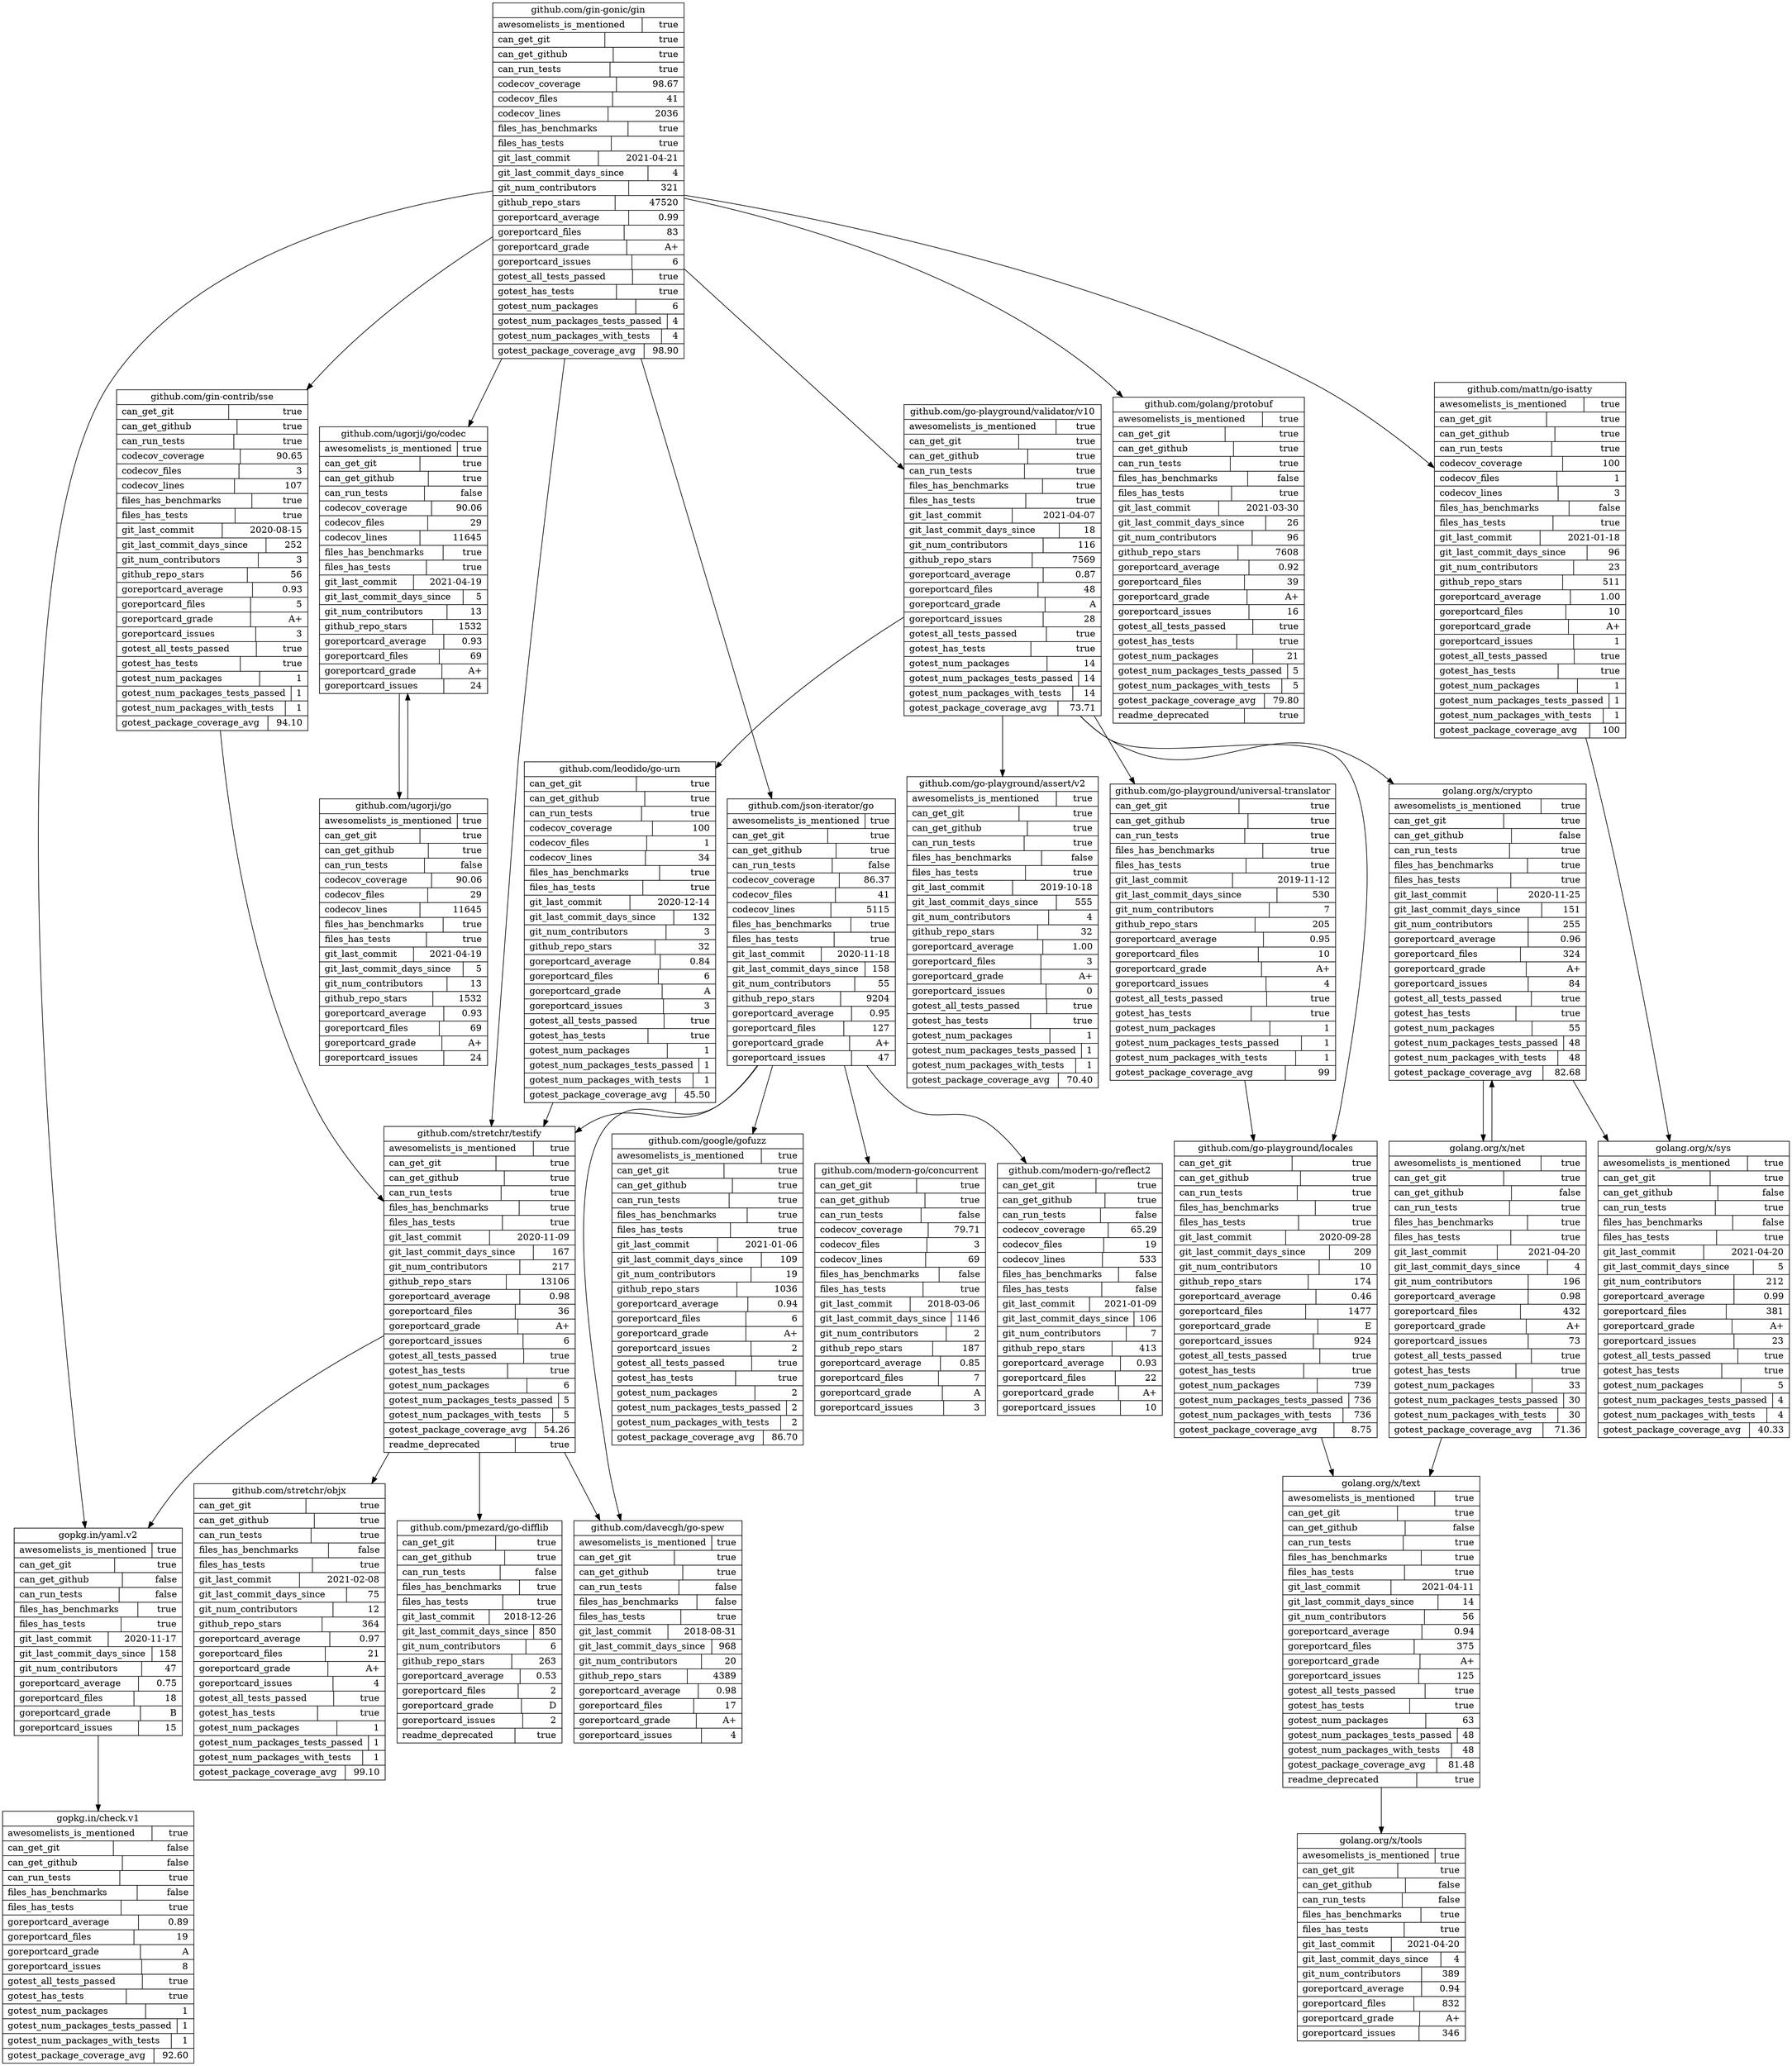 digraph G {
rankdir=TB
"github.com/gin-contrib/sse"
[
shape=record
label="{ github.com/gin-contrib/sse | {can_get_git\l | true\r} | {can_get_github\l | true\r} | {can_run_tests\l | true\r} | {codecov_coverage\l | 90.65\r} | {codecov_files\l | 3\r} | {codecov_lines\l | 107\r} | {files_has_benchmarks\l | true\r} | {files_has_tests\l | true\r} | {git_last_commit\l | 2020-08-15\r} | {git_last_commit_days_since\l | 252\r} | {git_num_contributors\l | 3\r} | {github_repo_stars\l | 56\r} | {goreportcard_average\l | 0.93\r} | {goreportcard_files\l | 5\r} | {goreportcard_grade\l | A+\r} | {goreportcard_issues\l | 3\r} | {gotest_all_tests_passed\l | true\r} | {gotest_has_tests\l | true\r} | {gotest_num_packages\l | 1\r} | {gotest_num_packages_tests_passed\l | 1\r} | {gotest_num_packages_with_tests\l | 1\r} | {gotest_package_coverage_avg\l | 94.10\r} }"
]

"github.com/ugorji/go/codec"
[
shape=record
label="{ github.com/ugorji/go/codec | {awesomelists_is_mentioned\l | true\r} | {can_get_git\l | true\r} | {can_get_github\l | true\r} | {can_run_tests\l | false\r} | {codecov_coverage\l | 90.06\r} | {codecov_files\l | 29\r} | {codecov_lines\l | 11645\r} | {files_has_benchmarks\l | true\r} | {files_has_tests\l | true\r} | {git_last_commit\l | 2021-04-19\r} | {git_last_commit_days_since\l | 5\r} | {git_num_contributors\l | 13\r} | {github_repo_stars\l | 1532\r} | {goreportcard_average\l | 0.93\r} | {goreportcard_files\l | 69\r} | {goreportcard_grade\l | A+\r} | {goreportcard_issues\l | 24\r} }"
]

"github.com/go-playground/locales"
[
shape=record
label="{ github.com/go-playground/locales | {can_get_git\l | true\r} | {can_get_github\l | true\r} | {can_run_tests\l | true\r} | {files_has_benchmarks\l | true\r} | {files_has_tests\l | true\r} | {git_last_commit\l | 2020-09-28\r} | {git_last_commit_days_since\l | 209\r} | {git_num_contributors\l | 10\r} | {github_repo_stars\l | 174\r} | {goreportcard_average\l | 0.46\r} | {goreportcard_files\l | 1477\r} | {goreportcard_grade\l | E\r} | {goreportcard_issues\l | 924\r} | {gotest_all_tests_passed\l | true\r} | {gotest_has_tests\l | true\r} | {gotest_num_packages\l | 739\r} | {gotest_num_packages_tests_passed\l | 736\r} | {gotest_num_packages_with_tests\l | 736\r} | {gotest_package_coverage_avg\l | 8.75\r} }"
]

"github.com/modern-go/concurrent"
[
shape=record
label="{ github.com/modern-go/concurrent | {can_get_git\l | true\r} | {can_get_github\l | true\r} | {can_run_tests\l | false\r} | {codecov_coverage\l | 79.71\r} | {codecov_files\l | 3\r} | {codecov_lines\l | 69\r} | {files_has_benchmarks\l | false\r} | {files_has_tests\l | true\r} | {git_last_commit\l | 2018-03-06\r} | {git_last_commit_days_since\l | 1146\r} | {git_num_contributors\l | 2\r} | {github_repo_stars\l | 187\r} | {goreportcard_average\l | 0.85\r} | {goreportcard_files\l | 7\r} | {goreportcard_grade\l | A\r} | {goreportcard_issues\l | 3\r} }"
]

"gopkg.in/check.v1"
[
shape=record
label="{ gopkg.in/check.v1 | {awesomelists_is_mentioned\l | true\r} | {can_get_git\l | false\r} | {can_get_github\l | false\r} | {can_run_tests\l | true\r} | {files_has_benchmarks\l | false\r} | {files_has_tests\l | true\r} | {goreportcard_average\l | 0.89\r} | {goreportcard_files\l | 19\r} | {goreportcard_grade\l | A\r} | {goreportcard_issues\l | 8\r} | {gotest_all_tests_passed\l | true\r} | {gotest_has_tests\l | true\r} | {gotest_num_packages\l | 1\r} | {gotest_num_packages_tests_passed\l | 1\r} | {gotest_num_packages_with_tests\l | 1\r} | {gotest_package_coverage_avg\l | 92.60\r} }"
]

"golang.org/x/net"
[
shape=record
label="{ golang.org/x/net | {awesomelists_is_mentioned\l | true\r} | {can_get_git\l | true\r} | {can_get_github\l | false\r} | {can_run_tests\l | true\r} | {files_has_benchmarks\l | true\r} | {files_has_tests\l | true\r} | {git_last_commit\l | 2021-04-20\r} | {git_last_commit_days_since\l | 4\r} | {git_num_contributors\l | 196\r} | {goreportcard_average\l | 0.98\r} | {goreportcard_files\l | 432\r} | {goreportcard_grade\l | A+\r} | {goreportcard_issues\l | 73\r} | {gotest_all_tests_passed\l | true\r} | {gotest_has_tests\l | true\r} | {gotest_num_packages\l | 33\r} | {gotest_num_packages_tests_passed\l | 30\r} | {gotest_num_packages_with_tests\l | 30\r} | {gotest_package_coverage_avg\l | 71.36\r} }"
]

"github.com/gin-gonic/gin"
[
shape=record
label="{ github.com/gin-gonic/gin | {awesomelists_is_mentioned\l | true\r} | {can_get_git\l | true\r} | {can_get_github\l | true\r} | {can_run_tests\l | true\r} | {codecov_coverage\l | 98.67\r} | {codecov_files\l | 41\r} | {codecov_lines\l | 2036\r} | {files_has_benchmarks\l | true\r} | {files_has_tests\l | true\r} | {git_last_commit\l | 2021-04-21\r} | {git_last_commit_days_since\l | 4\r} | {git_num_contributors\l | 321\r} | {github_repo_stars\l | 47520\r} | {goreportcard_average\l | 0.99\r} | {goreportcard_files\l | 83\r} | {goreportcard_grade\l | A+\r} | {goreportcard_issues\l | 6\r} | {gotest_all_tests_passed\l | true\r} | {gotest_has_tests\l | true\r} | {gotest_num_packages\l | 6\r} | {gotest_num_packages_tests_passed\l | 4\r} | {gotest_num_packages_with_tests\l | 4\r} | {gotest_package_coverage_avg\l | 98.90\r} }"
]

"github.com/golang/protobuf"
[
shape=record
label="{ github.com/golang/protobuf | {awesomelists_is_mentioned\l | true\r} | {can_get_git\l | true\r} | {can_get_github\l | true\r} | {can_run_tests\l | true\r} | {files_has_benchmarks\l | false\r} | {files_has_tests\l | true\r} | {git_last_commit\l | 2021-03-30\r} | {git_last_commit_days_since\l | 26\r} | {git_num_contributors\l | 96\r} | {github_repo_stars\l | 7608\r} | {goreportcard_average\l | 0.92\r} | {goreportcard_files\l | 39\r} | {goreportcard_grade\l | A+\r} | {goreportcard_issues\l | 16\r} | {gotest_all_tests_passed\l | true\r} | {gotest_has_tests\l | true\r} | {gotest_num_packages\l | 21\r} | {gotest_num_packages_tests_passed\l | 5\r} | {gotest_num_packages_with_tests\l | 5\r} | {gotest_package_coverage_avg\l | 79.80\r} | {readme_deprecated\l | true\r} }"
]

"golang.org/x/crypto"
[
shape=record
label="{ golang.org/x/crypto | {awesomelists_is_mentioned\l | true\r} | {can_get_git\l | true\r} | {can_get_github\l | false\r} | {can_run_tests\l | true\r} | {files_has_benchmarks\l | true\r} | {files_has_tests\l | true\r} | {git_last_commit\l | 2020-11-25\r} | {git_last_commit_days_since\l | 151\r} | {git_num_contributors\l | 255\r} | {goreportcard_average\l | 0.96\r} | {goreportcard_files\l | 324\r} | {goreportcard_grade\l | A+\r} | {goreportcard_issues\l | 84\r} | {gotest_all_tests_passed\l | true\r} | {gotest_has_tests\l | true\r} | {gotest_num_packages\l | 55\r} | {gotest_num_packages_tests_passed\l | 48\r} | {gotest_num_packages_with_tests\l | 48\r} | {gotest_package_coverage_avg\l | 82.68\r} }"
]

"github.com/modern-go/reflect2"
[
shape=record
label="{ github.com/modern-go/reflect2 | {can_get_git\l | true\r} | {can_get_github\l | true\r} | {can_run_tests\l | false\r} | {codecov_coverage\l | 65.29\r} | {codecov_files\l | 19\r} | {codecov_lines\l | 533\r} | {files_has_benchmarks\l | false\r} | {files_has_tests\l | false\r} | {git_last_commit\l | 2021-01-09\r} | {git_last_commit_days_since\l | 106\r} | {git_num_contributors\l | 7\r} | {github_repo_stars\l | 413\r} | {goreportcard_average\l | 0.93\r} | {goreportcard_files\l | 22\r} | {goreportcard_grade\l | A+\r} | {goreportcard_issues\l | 10\r} }"
]

"golang.org/x/sys"
[
shape=record
label="{ golang.org/x/sys | {awesomelists_is_mentioned\l | true\r} | {can_get_git\l | true\r} | {can_get_github\l | false\r} | {can_run_tests\l | true\r} | {files_has_benchmarks\l | false\r} | {files_has_tests\l | true\r} | {git_last_commit\l | 2021-04-20\r} | {git_last_commit_days_since\l | 5\r} | {git_num_contributors\l | 212\r} | {goreportcard_average\l | 0.99\r} | {goreportcard_files\l | 381\r} | {goreportcard_grade\l | A+\r} | {goreportcard_issues\l | 23\r} | {gotest_all_tests_passed\l | true\r} | {gotest_has_tests\l | true\r} | {gotest_num_packages\l | 5\r} | {gotest_num_packages_tests_passed\l | 4\r} | {gotest_num_packages_with_tests\l | 4\r} | {gotest_package_coverage_avg\l | 40.33\r} }"
]

"github.com/stretchr/objx"
[
shape=record
label="{ github.com/stretchr/objx | {can_get_git\l | true\r} | {can_get_github\l | true\r} | {can_run_tests\l | true\r} | {files_has_benchmarks\l | false\r} | {files_has_tests\l | true\r} | {git_last_commit\l | 2021-02-08\r} | {git_last_commit_days_since\l | 75\r} | {git_num_contributors\l | 12\r} | {github_repo_stars\l | 364\r} | {goreportcard_average\l | 0.97\r} | {goreportcard_files\l | 21\r} | {goreportcard_grade\l | A+\r} | {goreportcard_issues\l | 4\r} | {gotest_all_tests_passed\l | true\r} | {gotest_has_tests\l | true\r} | {gotest_num_packages\l | 1\r} | {gotest_num_packages_tests_passed\l | 1\r} | {gotest_num_packages_with_tests\l | 1\r} | {gotest_package_coverage_avg\l | 99.10\r} }"
]

"github.com/ugorji/go"
[
shape=record
label="{ github.com/ugorji/go | {awesomelists_is_mentioned\l | true\r} | {can_get_git\l | true\r} | {can_get_github\l | true\r} | {can_run_tests\l | false\r} | {codecov_coverage\l | 90.06\r} | {codecov_files\l | 29\r} | {codecov_lines\l | 11645\r} | {files_has_benchmarks\l | true\r} | {files_has_tests\l | true\r} | {git_last_commit\l | 2021-04-19\r} | {git_last_commit_days_since\l | 5\r} | {git_num_contributors\l | 13\r} | {github_repo_stars\l | 1532\r} | {goreportcard_average\l | 0.93\r} | {goreportcard_files\l | 69\r} | {goreportcard_grade\l | A+\r} | {goreportcard_issues\l | 24\r} }"
]

"golang.org/x/tools"
[
shape=record
label="{ golang.org/x/tools | {awesomelists_is_mentioned\l | true\r} | {can_get_git\l | true\r} | {can_get_github\l | false\r} | {can_run_tests\l | false\r} | {files_has_benchmarks\l | true\r} | {files_has_tests\l | true\r} | {git_last_commit\l | 2021-04-20\r} | {git_last_commit_days_since\l | 4\r} | {git_num_contributors\l | 389\r} | {goreportcard_average\l | 0.94\r} | {goreportcard_files\l | 832\r} | {goreportcard_grade\l | A+\r} | {goreportcard_issues\l | 346\r} }"
]

"github.com/go-playground/validator/v10"
[
shape=record
label="{ github.com/go-playground/validator/v10 | {awesomelists_is_mentioned\l | true\r} | {can_get_git\l | true\r} | {can_get_github\l | true\r} | {can_run_tests\l | true\r} | {files_has_benchmarks\l | true\r} | {files_has_tests\l | true\r} | {git_last_commit\l | 2021-04-07\r} | {git_last_commit_days_since\l | 18\r} | {git_num_contributors\l | 116\r} | {github_repo_stars\l | 7569\r} | {goreportcard_average\l | 0.87\r} | {goreportcard_files\l | 48\r} | {goreportcard_grade\l | A\r} | {goreportcard_issues\l | 28\r} | {gotest_all_tests_passed\l | true\r} | {gotest_has_tests\l | true\r} | {gotest_num_packages\l | 14\r} | {gotest_num_packages_tests_passed\l | 14\r} | {gotest_num_packages_with_tests\l | 14\r} | {gotest_package_coverage_avg\l | 73.71\r} }"
]

"gopkg.in/yaml.v2"
[
shape=record
label="{ gopkg.in/yaml.v2 | {awesomelists_is_mentioned\l | true\r} | {can_get_git\l | true\r} | {can_get_github\l | false\r} | {can_run_tests\l | false\r} | {files_has_benchmarks\l | true\r} | {files_has_tests\l | true\r} | {git_last_commit\l | 2020-11-17\r} | {git_last_commit_days_since\l | 158\r} | {git_num_contributors\l | 47\r} | {goreportcard_average\l | 0.75\r} | {goreportcard_files\l | 18\r} | {goreportcard_grade\l | B\r} | {goreportcard_issues\l | 15\r} }"
]

"golang.org/x/text"
[
shape=record
label="{ golang.org/x/text | {awesomelists_is_mentioned\l | true\r} | {can_get_git\l | true\r} | {can_get_github\l | false\r} | {can_run_tests\l | true\r} | {files_has_benchmarks\l | true\r} | {files_has_tests\l | true\r} | {git_last_commit\l | 2021-04-11\r} | {git_last_commit_days_since\l | 14\r} | {git_num_contributors\l | 56\r} | {goreportcard_average\l | 0.94\r} | {goreportcard_files\l | 375\r} | {goreportcard_grade\l | A+\r} | {goreportcard_issues\l | 125\r} | {gotest_all_tests_passed\l | true\r} | {gotest_has_tests\l | true\r} | {gotest_num_packages\l | 63\r} | {gotest_num_packages_tests_passed\l | 48\r} | {gotest_num_packages_with_tests\l | 48\r} | {gotest_package_coverage_avg\l | 81.48\r} | {readme_deprecated\l | true\r} }"
]

"github.com/json-iterator/go"
[
shape=record
label="{ github.com/json-iterator/go | {awesomelists_is_mentioned\l | true\r} | {can_get_git\l | true\r} | {can_get_github\l | true\r} | {can_run_tests\l | false\r} | {codecov_coverage\l | 86.37\r} | {codecov_files\l | 41\r} | {codecov_lines\l | 5115\r} | {files_has_benchmarks\l | true\r} | {files_has_tests\l | true\r} | {git_last_commit\l | 2020-11-18\r} | {git_last_commit_days_since\l | 158\r} | {git_num_contributors\l | 55\r} | {github_repo_stars\l | 9204\r} | {goreportcard_average\l | 0.95\r} | {goreportcard_files\l | 127\r} | {goreportcard_grade\l | A+\r} | {goreportcard_issues\l | 47\r} }"
]

"github.com/stretchr/testify"
[
shape=record
label="{ github.com/stretchr/testify | {awesomelists_is_mentioned\l | true\r} | {can_get_git\l | true\r} | {can_get_github\l | true\r} | {can_run_tests\l | true\r} | {files_has_benchmarks\l | true\r} | {files_has_tests\l | true\r} | {git_last_commit\l | 2020-11-09\r} | {git_last_commit_days_since\l | 167\r} | {git_num_contributors\l | 217\r} | {github_repo_stars\l | 13106\r} | {goreportcard_average\l | 0.98\r} | {goreportcard_files\l | 36\r} | {goreportcard_grade\l | A+\r} | {goreportcard_issues\l | 6\r} | {gotest_all_tests_passed\l | true\r} | {gotest_has_tests\l | true\r} | {gotest_num_packages\l | 6\r} | {gotest_num_packages_tests_passed\l | 5\r} | {gotest_num_packages_with_tests\l | 5\r} | {gotest_package_coverage_avg\l | 54.26\r} | {readme_deprecated\l | true\r} }"
]

"github.com/go-playground/assert/v2"
[
shape=record
label="{ github.com/go-playground/assert/v2 | {awesomelists_is_mentioned\l | true\r} | {can_get_git\l | true\r} | {can_get_github\l | true\r} | {can_run_tests\l | true\r} | {files_has_benchmarks\l | false\r} | {files_has_tests\l | true\r} | {git_last_commit\l | 2019-10-18\r} | {git_last_commit_days_since\l | 555\r} | {git_num_contributors\l | 4\r} | {github_repo_stars\l | 32\r} | {goreportcard_average\l | 1.00\r} | {goreportcard_files\l | 3\r} | {goreportcard_grade\l | A+\r} | {goreportcard_issues\l | 0\r} | {gotest_all_tests_passed\l | true\r} | {gotest_has_tests\l | true\r} | {gotest_num_packages\l | 1\r} | {gotest_num_packages_tests_passed\l | 1\r} | {gotest_num_packages_with_tests\l | 1\r} | {gotest_package_coverage_avg\l | 70.40\r} }"
]

"github.com/go-playground/universal-translator"
[
shape=record
label="{ github.com/go-playground/universal-translator | {can_get_git\l | true\r} | {can_get_github\l | true\r} | {can_run_tests\l | true\r} | {files_has_benchmarks\l | true\r} | {files_has_tests\l | true\r} | {git_last_commit\l | 2019-11-12\r} | {git_last_commit_days_since\l | 530\r} | {git_num_contributors\l | 7\r} | {github_repo_stars\l | 205\r} | {goreportcard_average\l | 0.95\r} | {goreportcard_files\l | 10\r} | {goreportcard_grade\l | A+\r} | {goreportcard_issues\l | 4\r} | {gotest_all_tests_passed\l | true\r} | {gotest_has_tests\l | true\r} | {gotest_num_packages\l | 1\r} | {gotest_num_packages_tests_passed\l | 1\r} | {gotest_num_packages_with_tests\l | 1\r} | {gotest_package_coverage_avg\l | 99\r} }"
]

"github.com/leodido/go-urn"
[
shape=record
label="{ github.com/leodido/go-urn | {can_get_git\l | true\r} | {can_get_github\l | true\r} | {can_run_tests\l | true\r} | {codecov_coverage\l | 100\r} | {codecov_files\l | 1\r} | {codecov_lines\l | 34\r} | {files_has_benchmarks\l | true\r} | {files_has_tests\l | true\r} | {git_last_commit\l | 2020-12-14\r} | {git_last_commit_days_since\l | 132\r} | {git_num_contributors\l | 3\r} | {github_repo_stars\l | 32\r} | {goreportcard_average\l | 0.84\r} | {goreportcard_files\l | 6\r} | {goreportcard_grade\l | A\r} | {goreportcard_issues\l | 3\r} | {gotest_all_tests_passed\l | true\r} | {gotest_has_tests\l | true\r} | {gotest_num_packages\l | 1\r} | {gotest_num_packages_tests_passed\l | 1\r} | {gotest_num_packages_with_tests\l | 1\r} | {gotest_package_coverage_avg\l | 45.50\r} }"
]

"github.com/davecgh/go-spew"
[
shape=record
label="{ github.com/davecgh/go-spew | {awesomelists_is_mentioned\l | true\r} | {can_get_git\l | true\r} | {can_get_github\l | true\r} | {can_run_tests\l | false\r} | {files_has_benchmarks\l | false\r} | {files_has_tests\l | true\r} | {git_last_commit\l | 2018-08-31\r} | {git_last_commit_days_since\l | 968\r} | {git_num_contributors\l | 20\r} | {github_repo_stars\l | 4389\r} | {goreportcard_average\l | 0.98\r} | {goreportcard_files\l | 17\r} | {goreportcard_grade\l | A+\r} | {goreportcard_issues\l | 4\r} }"
]

"github.com/google/gofuzz"
[
shape=record
label="{ github.com/google/gofuzz | {awesomelists_is_mentioned\l | true\r} | {can_get_git\l | true\r} | {can_get_github\l | true\r} | {can_run_tests\l | true\r} | {files_has_benchmarks\l | true\r} | {files_has_tests\l | true\r} | {git_last_commit\l | 2021-01-06\r} | {git_last_commit_days_since\l | 109\r} | {git_num_contributors\l | 19\r} | {github_repo_stars\l | 1036\r} | {goreportcard_average\l | 0.94\r} | {goreportcard_files\l | 6\r} | {goreportcard_grade\l | A+\r} | {goreportcard_issues\l | 2\r} | {gotest_all_tests_passed\l | true\r} | {gotest_has_tests\l | true\r} | {gotest_num_packages\l | 2\r} | {gotest_num_packages_tests_passed\l | 2\r} | {gotest_num_packages_with_tests\l | 2\r} | {gotest_package_coverage_avg\l | 86.70\r} }"
]

"github.com/pmezard/go-difflib"
[
shape=record
label="{ github.com/pmezard/go-difflib | {can_get_git\l | true\r} | {can_get_github\l | true\r} | {can_run_tests\l | false\r} | {files_has_benchmarks\l | true\r} | {files_has_tests\l | true\r} | {git_last_commit\l | 2018-12-26\r} | {git_last_commit_days_since\l | 850\r} | {git_num_contributors\l | 6\r} | {github_repo_stars\l | 263\r} | {goreportcard_average\l | 0.53\r} | {goreportcard_files\l | 2\r} | {goreportcard_grade\l | D\r} | {goreportcard_issues\l | 2\r} | {readme_deprecated\l | true\r} }"
]

"github.com/mattn/go-isatty"
[
shape=record
label="{ github.com/mattn/go-isatty | {awesomelists_is_mentioned\l | true\r} | {can_get_git\l | true\r} | {can_get_github\l | true\r} | {can_run_tests\l | true\r} | {codecov_coverage\l | 100\r} | {codecov_files\l | 1\r} | {codecov_lines\l | 3\r} | {files_has_benchmarks\l | false\r} | {files_has_tests\l | true\r} | {git_last_commit\l | 2021-01-18\r} | {git_last_commit_days_since\l | 96\r} | {git_num_contributors\l | 23\r} | {github_repo_stars\l | 511\r} | {goreportcard_average\l | 1.00\r} | {goreportcard_files\l | 10\r} | {goreportcard_grade\l | A+\r} | {goreportcard_issues\l | 1\r} | {gotest_all_tests_passed\l | true\r} | {gotest_has_tests\l | true\r} | {gotest_num_packages\l | 1\r} | {gotest_num_packages_tests_passed\l | 1\r} | {gotest_num_packages_with_tests\l | 1\r} | {gotest_package_coverage_avg\l | 100\r} }"
]

"github.com/gin-gonic/gin" -> "github.com/json-iterator/go"
"github.com/go-playground/validator/v10" -> "github.com/leodido/go-urn"
"github.com/gin-gonic/gin" -> "github.com/golang/protobuf"
"github.com/stretchr/testify" -> "github.com/pmezard/go-difflib"
"github.com/gin-gonic/gin" -> "github.com/ugorji/go/codec"
"github.com/stretchr/testify" -> "github.com/stretchr/objx"
"github.com/stretchr/testify" -> "gopkg.in/yaml.v2"
"golang.org/x/crypto" -> "golang.org/x/net"
"github.com/gin-contrib/sse" -> "github.com/stretchr/testify"
"github.com/json-iterator/go" -> "github.com/modern-go/reflect2"
"github.com/mattn/go-isatty" -> "golang.org/x/sys"
"gopkg.in/yaml.v2" -> "gopkg.in/check.v1"
"golang.org/x/crypto" -> "golang.org/x/sys"
"github.com/go-playground/validator/v10" -> "github.com/go-playground/locales"
"github.com/gin-gonic/gin" -> "github.com/stretchr/testify"
"github.com/gin-gonic/gin" -> "gopkg.in/yaml.v2"
"github.com/gin-gonic/gin" -> "github.com/mattn/go-isatty"
"github.com/go-playground/validator/v10" -> "github.com/go-playground/assert/v2"
"github.com/go-playground/validator/v10" -> "golang.org/x/crypto"
"github.com/json-iterator/go" -> "github.com/google/gofuzz"
"github.com/json-iterator/go" -> "github.com/modern-go/concurrent"
"github.com/ugorji/go" -> "github.com/ugorji/go/codec"
"golang.org/x/net" -> "golang.org/x/crypto"
"github.com/gin-gonic/gin" -> "github.com/go-playground/validator/v10"
"github.com/json-iterator/go" -> "github.com/stretchr/testify"
"github.com/stretchr/testify" -> "github.com/davecgh/go-spew"
"github.com/ugorji/go/codec" -> "github.com/ugorji/go"
"github.com/go-playground/universal-translator" -> "github.com/go-playground/locales"
"github.com/go-playground/validator/v10" -> "github.com/go-playground/universal-translator"
"github.com/json-iterator/go" -> "github.com/davecgh/go-spew"
"github.com/go-playground/locales" -> "golang.org/x/text"
"github.com/leodido/go-urn" -> "github.com/stretchr/testify"
"golang.org/x/text" -> "golang.org/x/tools"
"golang.org/x/net" -> "golang.org/x/text"
"github.com/gin-gonic/gin" -> "github.com/gin-contrib/sse"
}
